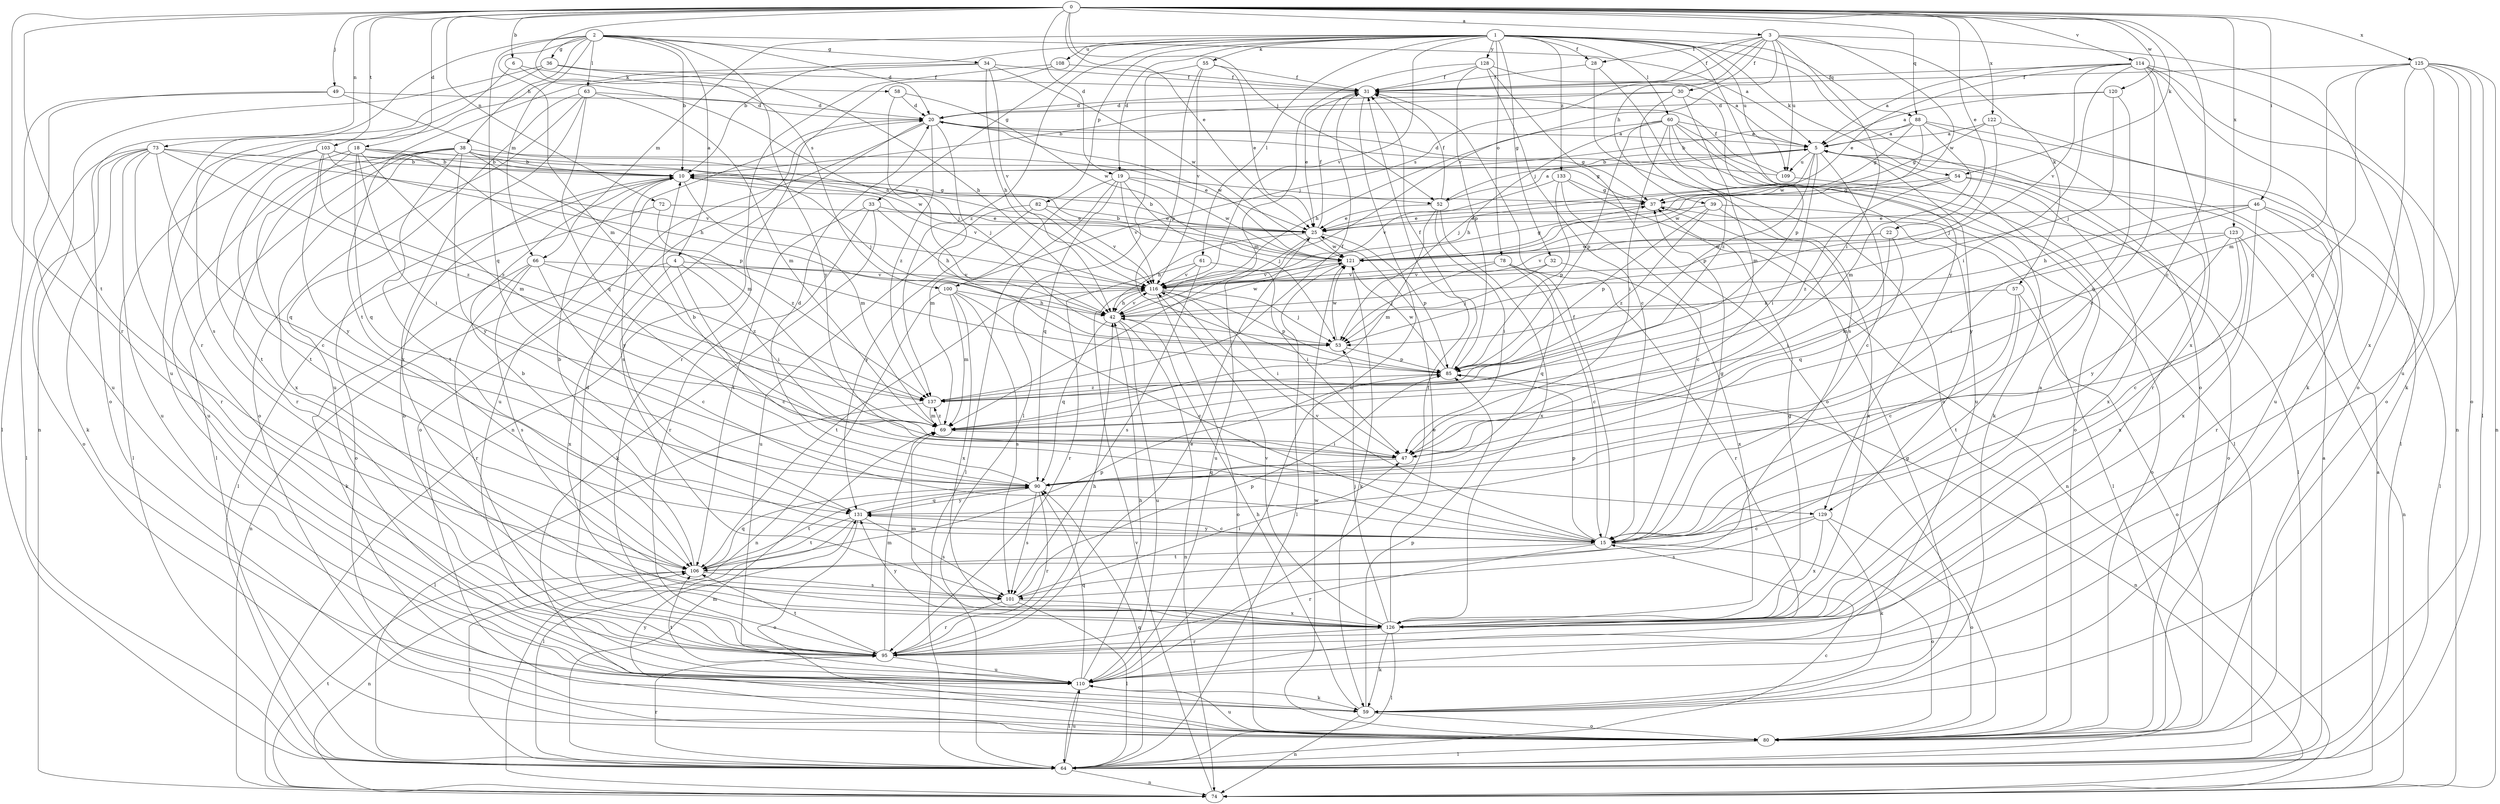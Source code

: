 strict digraph  {
0;
1;
2;
3;
4;
5;
6;
10;
15;
18;
19;
20;
22;
25;
28;
30;
31;
32;
33;
34;
36;
37;
38;
39;
42;
46;
47;
49;
52;
53;
54;
55;
57;
58;
59;
60;
61;
63;
64;
66;
69;
72;
73;
74;
78;
80;
82;
85;
88;
90;
95;
100;
101;
103;
106;
108;
109;
110;
114;
116;
120;
121;
122;
123;
125;
126;
128;
129;
131;
133;
137;
0 -> 3  [label=a];
0 -> 6  [label=b];
0 -> 15  [label=c];
0 -> 18  [label=d];
0 -> 19  [label=d];
0 -> 22  [label=e];
0 -> 25  [label=e];
0 -> 46  [label=i];
0 -> 49  [label=j];
0 -> 52  [label=j];
0 -> 54  [label=k];
0 -> 72  [label=n];
0 -> 73  [label=n];
0 -> 88  [label=q];
0 -> 95  [label=r];
0 -> 100  [label=s];
0 -> 103  [label=t];
0 -> 106  [label=t];
0 -> 114  [label=v];
0 -> 120  [label=w];
0 -> 122  [label=x];
0 -> 123  [label=x];
0 -> 125  [label=x];
1 -> 10  [label=b];
1 -> 19  [label=d];
1 -> 28  [label=f];
1 -> 32  [label=g];
1 -> 33  [label=g];
1 -> 54  [label=k];
1 -> 55  [label=k];
1 -> 60  [label=l];
1 -> 61  [label=l];
1 -> 66  [label=m];
1 -> 78  [label=o];
1 -> 80  [label=o];
1 -> 82  [label=p];
1 -> 88  [label=q];
1 -> 108  [label=u];
1 -> 109  [label=u];
1 -> 116  [label=v];
1 -> 128  [label=y];
1 -> 129  [label=y];
1 -> 133  [label=z];
1 -> 137  [label=z];
2 -> 4  [label=a];
2 -> 5  [label=a];
2 -> 10  [label=b];
2 -> 20  [label=d];
2 -> 34  [label=g];
2 -> 36  [label=g];
2 -> 38  [label=h];
2 -> 63  [label=l];
2 -> 66  [label=m];
2 -> 69  [label=m];
2 -> 90  [label=q];
2 -> 95  [label=r];
2 -> 129  [label=y];
3 -> 28  [label=f];
3 -> 30  [label=f];
3 -> 31  [label=f];
3 -> 39  [label=h];
3 -> 47  [label=i];
3 -> 57  [label=k];
3 -> 80  [label=o];
3 -> 100  [label=s];
3 -> 109  [label=u];
3 -> 116  [label=v];
3 -> 121  [label=w];
4 -> 15  [label=c];
4 -> 47  [label=i];
4 -> 74  [label=n];
4 -> 116  [label=v];
4 -> 126  [label=x];
5 -> 10  [label=b];
5 -> 15  [label=c];
5 -> 42  [label=h];
5 -> 47  [label=i];
5 -> 52  [label=j];
5 -> 85  [label=p];
5 -> 109  [label=u];
5 -> 129  [label=y];
6 -> 42  [label=h];
6 -> 58  [label=k];
6 -> 101  [label=s];
10 -> 37  [label=g];
10 -> 69  [label=m];
10 -> 80  [label=o];
10 -> 116  [label=v];
10 -> 131  [label=y];
15 -> 10  [label=b];
15 -> 31  [label=f];
15 -> 37  [label=g];
15 -> 80  [label=o];
15 -> 85  [label=p];
15 -> 95  [label=r];
15 -> 106  [label=t];
15 -> 116  [label=v];
15 -> 131  [label=y];
18 -> 10  [label=b];
18 -> 15  [label=c];
18 -> 47  [label=i];
18 -> 69  [label=m];
18 -> 85  [label=p];
18 -> 90  [label=q];
18 -> 106  [label=t];
18 -> 121  [label=w];
19 -> 52  [label=j];
19 -> 53  [label=j];
19 -> 64  [label=l];
19 -> 69  [label=m];
19 -> 90  [label=q];
19 -> 116  [label=v];
19 -> 121  [label=w];
20 -> 5  [label=a];
20 -> 37  [label=g];
20 -> 53  [label=j];
20 -> 80  [label=o];
20 -> 101  [label=s];
20 -> 110  [label=u];
20 -> 121  [label=w];
20 -> 137  [label=z];
22 -> 47  [label=i];
22 -> 90  [label=q];
22 -> 116  [label=v];
22 -> 121  [label=w];
25 -> 10  [label=b];
25 -> 31  [label=f];
25 -> 42  [label=h];
25 -> 85  [label=p];
25 -> 110  [label=u];
25 -> 121  [label=w];
28 -> 31  [label=f];
28 -> 80  [label=o];
28 -> 101  [label=s];
30 -> 10  [label=b];
30 -> 20  [label=d];
30 -> 69  [label=m];
30 -> 85  [label=p];
30 -> 137  [label=z];
31 -> 20  [label=d];
31 -> 25  [label=e];
31 -> 110  [label=u];
32 -> 53  [label=j];
32 -> 116  [label=v];
32 -> 126  [label=x];
33 -> 25  [label=e];
33 -> 42  [label=h];
33 -> 59  [label=k];
33 -> 95  [label=r];
33 -> 106  [label=t];
34 -> 31  [label=f];
34 -> 42  [label=h];
34 -> 106  [label=t];
34 -> 110  [label=u];
34 -> 116  [label=v];
34 -> 121  [label=w];
36 -> 31  [label=f];
36 -> 42  [label=h];
36 -> 74  [label=n];
36 -> 80  [label=o];
37 -> 25  [label=e];
37 -> 64  [label=l];
38 -> 10  [label=b];
38 -> 25  [label=e];
38 -> 53  [label=j];
38 -> 64  [label=l];
38 -> 69  [label=m];
38 -> 95  [label=r];
38 -> 106  [label=t];
38 -> 110  [label=u];
38 -> 126  [label=x];
38 -> 131  [label=y];
39 -> 25  [label=e];
39 -> 80  [label=o];
39 -> 85  [label=p];
39 -> 126  [label=x];
39 -> 137  [label=z];
42 -> 53  [label=j];
42 -> 74  [label=n];
42 -> 90  [label=q];
42 -> 110  [label=u];
42 -> 116  [label=v];
42 -> 121  [label=w];
46 -> 25  [label=e];
46 -> 42  [label=h];
46 -> 47  [label=i];
46 -> 64  [label=l];
46 -> 95  [label=r];
46 -> 126  [label=x];
47 -> 10  [label=b];
47 -> 90  [label=q];
49 -> 20  [label=d];
49 -> 64  [label=l];
49 -> 110  [label=u];
49 -> 116  [label=v];
52 -> 5  [label=a];
52 -> 25  [label=e];
52 -> 31  [label=f];
52 -> 47  [label=i];
52 -> 69  [label=m];
52 -> 126  [label=x];
53 -> 85  [label=p];
53 -> 121  [label=w];
54 -> 37  [label=g];
54 -> 80  [label=o];
54 -> 121  [label=w];
54 -> 126  [label=x];
54 -> 137  [label=z];
55 -> 25  [label=e];
55 -> 31  [label=f];
55 -> 64  [label=l];
55 -> 85  [label=p];
55 -> 116  [label=v];
57 -> 15  [label=c];
57 -> 42  [label=h];
57 -> 80  [label=o];
57 -> 106  [label=t];
58 -> 20  [label=d];
58 -> 53  [label=j];
58 -> 121  [label=w];
59 -> 37  [label=g];
59 -> 42  [label=h];
59 -> 74  [label=n];
59 -> 80  [label=o];
59 -> 85  [label=p];
60 -> 5  [label=a];
60 -> 42  [label=h];
60 -> 47  [label=i];
60 -> 53  [label=j];
60 -> 59  [label=k];
60 -> 64  [label=l];
60 -> 80  [label=o];
60 -> 85  [label=p];
60 -> 110  [label=u];
61 -> 47  [label=i];
61 -> 95  [label=r];
61 -> 101  [label=s];
61 -> 116  [label=v];
63 -> 20  [label=d];
63 -> 69  [label=m];
63 -> 80  [label=o];
63 -> 90  [label=q];
63 -> 110  [label=u];
63 -> 126  [label=x];
64 -> 5  [label=a];
64 -> 15  [label=c];
64 -> 69  [label=m];
64 -> 74  [label=n];
64 -> 90  [label=q];
64 -> 95  [label=r];
64 -> 106  [label=t];
64 -> 110  [label=u];
66 -> 15  [label=c];
66 -> 59  [label=k];
66 -> 95  [label=r];
66 -> 101  [label=s];
66 -> 116  [label=v];
66 -> 137  [label=z];
69 -> 47  [label=i];
69 -> 137  [label=z];
72 -> 25  [label=e];
72 -> 64  [label=l];
72 -> 137  [label=z];
73 -> 10  [label=b];
73 -> 59  [label=k];
73 -> 64  [label=l];
73 -> 80  [label=o];
73 -> 90  [label=q];
73 -> 95  [label=r];
73 -> 110  [label=u];
73 -> 116  [label=v];
73 -> 137  [label=z];
74 -> 5  [label=a];
74 -> 106  [label=t];
74 -> 116  [label=v];
78 -> 15  [label=c];
78 -> 53  [label=j];
78 -> 90  [label=q];
78 -> 95  [label=r];
78 -> 116  [label=v];
80 -> 64  [label=l];
80 -> 110  [label=u];
80 -> 121  [label=w];
80 -> 131  [label=y];
82 -> 25  [label=e];
82 -> 110  [label=u];
82 -> 116  [label=v];
82 -> 131  [label=y];
85 -> 31  [label=f];
85 -> 74  [label=n];
85 -> 121  [label=w];
85 -> 137  [label=z];
88 -> 5  [label=a];
88 -> 10  [label=b];
88 -> 37  [label=g];
88 -> 64  [label=l];
88 -> 69  [label=m];
88 -> 95  [label=r];
88 -> 121  [label=w];
90 -> 20  [label=d];
90 -> 95  [label=r];
90 -> 101  [label=s];
90 -> 106  [label=t];
90 -> 131  [label=y];
95 -> 10  [label=b];
95 -> 20  [label=d];
95 -> 25  [label=e];
95 -> 42  [label=h];
95 -> 69  [label=m];
95 -> 106  [label=t];
95 -> 110  [label=u];
100 -> 15  [label=c];
100 -> 42  [label=h];
100 -> 69  [label=m];
100 -> 74  [label=n];
100 -> 101  [label=s];
100 -> 126  [label=x];
101 -> 47  [label=i];
101 -> 64  [label=l];
101 -> 85  [label=p];
101 -> 95  [label=r];
101 -> 126  [label=x];
103 -> 10  [label=b];
103 -> 37  [label=g];
103 -> 42  [label=h];
103 -> 64  [label=l];
103 -> 106  [label=t];
103 -> 131  [label=y];
103 -> 137  [label=z];
106 -> 10  [label=b];
106 -> 74  [label=n];
106 -> 85  [label=p];
106 -> 90  [label=q];
106 -> 101  [label=s];
108 -> 31  [label=f];
108 -> 74  [label=n];
108 -> 95  [label=r];
109 -> 20  [label=d];
109 -> 31  [label=f];
109 -> 64  [label=l];
110 -> 31  [label=f];
110 -> 42  [label=h];
110 -> 59  [label=k];
110 -> 64  [label=l];
110 -> 90  [label=q];
110 -> 106  [label=t];
114 -> 5  [label=a];
114 -> 15  [label=c];
114 -> 25  [label=e];
114 -> 31  [label=f];
114 -> 47  [label=i];
114 -> 59  [label=k];
114 -> 74  [label=n];
114 -> 80  [label=o];
114 -> 116  [label=v];
114 -> 126  [label=x];
116 -> 42  [label=h];
116 -> 47  [label=i];
116 -> 53  [label=j];
116 -> 80  [label=o];
116 -> 85  [label=p];
116 -> 106  [label=t];
120 -> 5  [label=a];
120 -> 20  [label=d];
120 -> 53  [label=j];
120 -> 90  [label=q];
121 -> 10  [label=b];
121 -> 37  [label=g];
121 -> 59  [label=k];
121 -> 64  [label=l];
121 -> 116  [label=v];
122 -> 5  [label=a];
122 -> 37  [label=g];
122 -> 53  [label=j];
122 -> 110  [label=u];
123 -> 15  [label=c];
123 -> 69  [label=m];
123 -> 74  [label=n];
123 -> 121  [label=w];
123 -> 126  [label=x];
123 -> 131  [label=y];
125 -> 31  [label=f];
125 -> 59  [label=k];
125 -> 64  [label=l];
125 -> 69  [label=m];
125 -> 74  [label=n];
125 -> 80  [label=o];
125 -> 90  [label=q];
125 -> 110  [label=u];
125 -> 126  [label=x];
126 -> 5  [label=a];
126 -> 25  [label=e];
126 -> 37  [label=g];
126 -> 53  [label=j];
126 -> 59  [label=k];
126 -> 64  [label=l];
126 -> 69  [label=m];
126 -> 95  [label=r];
126 -> 116  [label=v];
126 -> 131  [label=y];
128 -> 5  [label=a];
128 -> 15  [label=c];
128 -> 31  [label=f];
128 -> 69  [label=m];
128 -> 80  [label=o];
128 -> 85  [label=p];
129 -> 15  [label=c];
129 -> 59  [label=k];
129 -> 80  [label=o];
129 -> 101  [label=s];
129 -> 126  [label=x];
131 -> 15  [label=c];
131 -> 64  [label=l];
131 -> 80  [label=o];
131 -> 90  [label=q];
131 -> 101  [label=s];
131 -> 106  [label=t];
133 -> 15  [label=c];
133 -> 37  [label=g];
133 -> 74  [label=n];
133 -> 85  [label=p];
133 -> 116  [label=v];
137 -> 31  [label=f];
137 -> 64  [label=l];
137 -> 69  [label=m];
}
